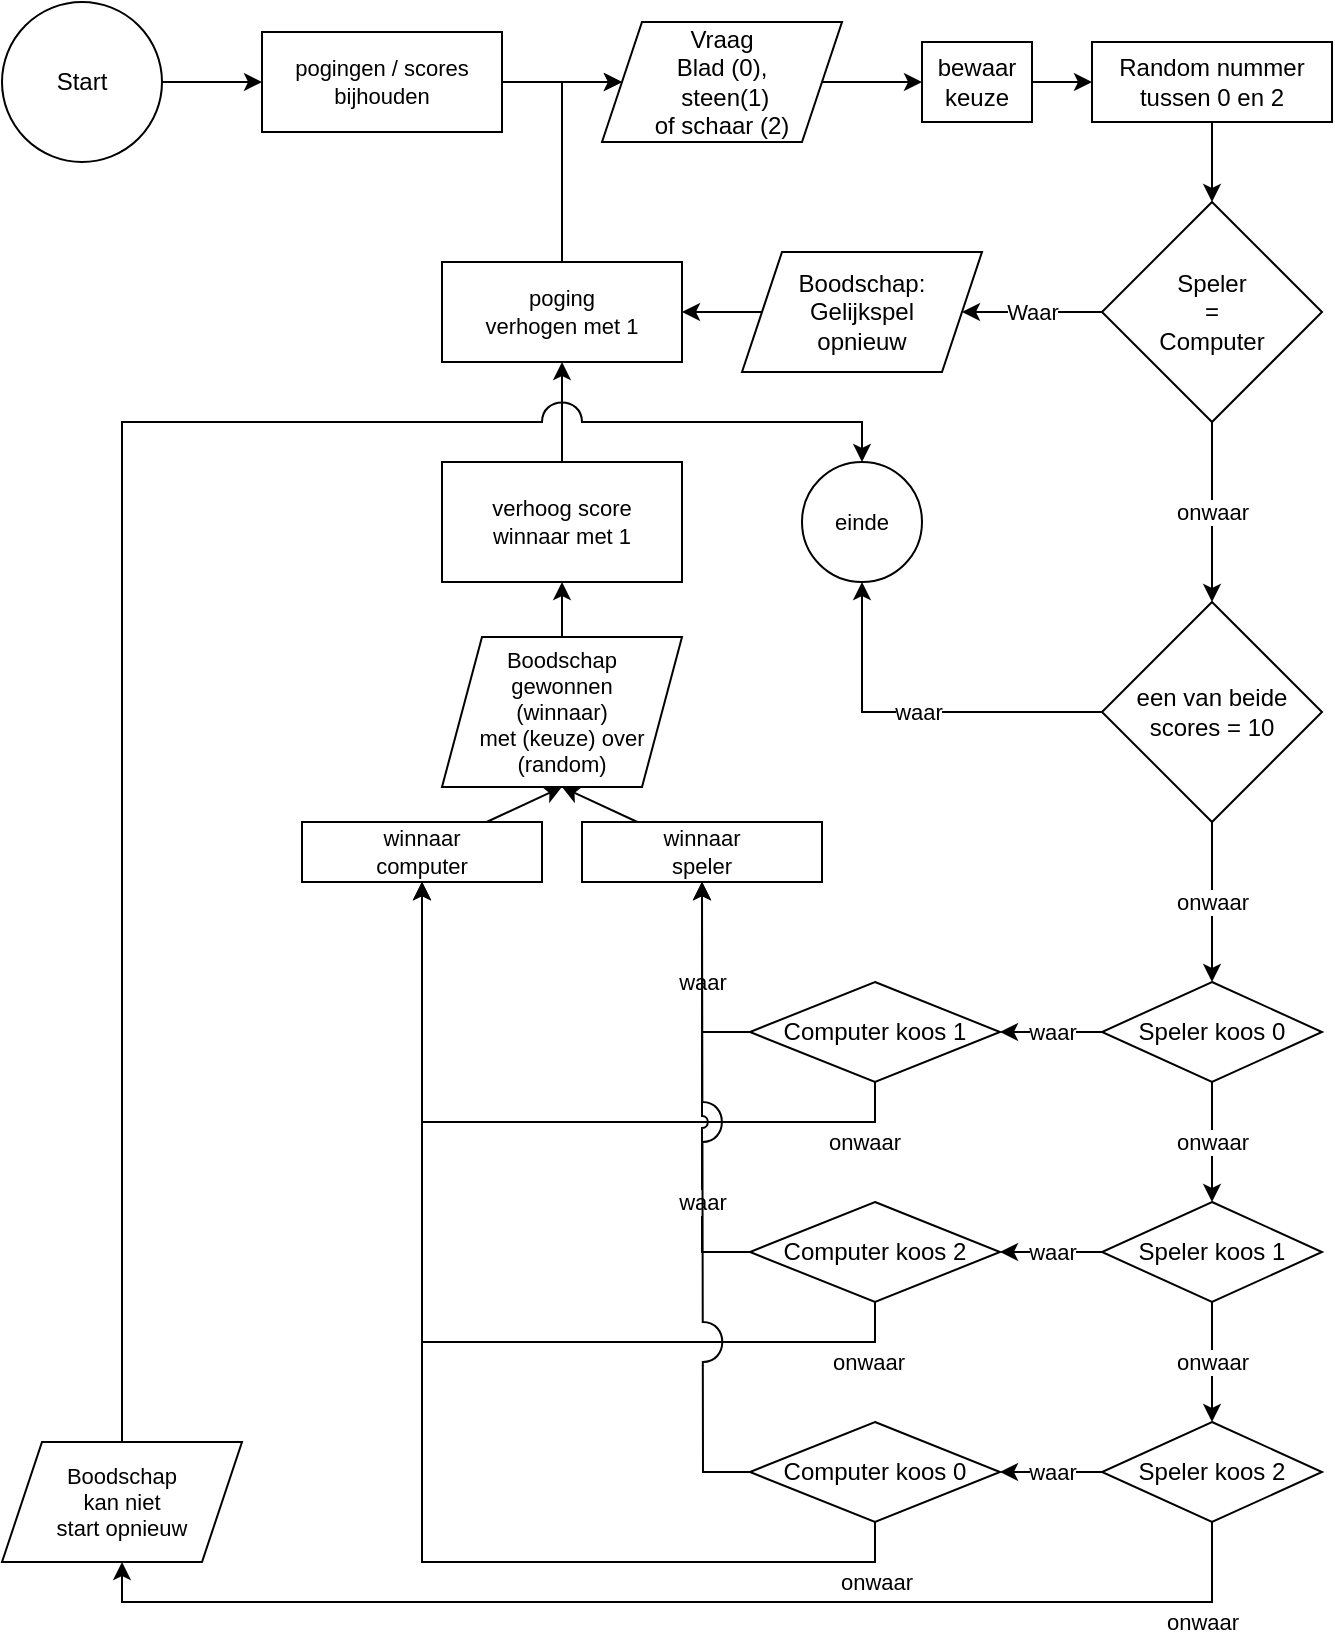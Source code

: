 <mxfile version="19.0.3" type="device"><diagram id="WJNcux7WwQ3vnO6egric" name="Pagina-1"><mxGraphModel dx="532" dy="333" grid="1" gridSize="10" guides="1" tooltips="1" connect="1" arrows="1" fold="1" page="1" pageScale="1" pageWidth="827" pageHeight="1169" math="0" shadow="0"><root><mxCell id="0"/><mxCell id="1" parent="0"/><mxCell id="qq8sWpJ0yM81TD3Gt2hJ-11" value="" style="edgeStyle=orthogonalEdgeStyle;rounded=0;orthogonalLoop=1;jettySize=auto;html=1;entryX=0;entryY=0.5;entryDx=0;entryDy=0;" edge="1" parent="1" source="qq8sWpJ0yM81TD3Gt2hJ-1" target="qq8sWpJ0yM81TD3Gt2hJ-19"><mxGeometry relative="1" as="geometry"/></mxCell><mxCell id="qq8sWpJ0yM81TD3Gt2hJ-1" value="Start" style="ellipse;whiteSpace=wrap;html=1;aspect=fixed;" vertex="1" parent="1"><mxGeometry x="40" y="20" width="80" height="80" as="geometry"/></mxCell><mxCell id="qq8sWpJ0yM81TD3Gt2hJ-9" value="" style="edgeStyle=orthogonalEdgeStyle;rounded=0;orthogonalLoop=1;jettySize=auto;html=1;entryX=0.5;entryY=0;entryDx=0;entryDy=0;exitX=0.5;exitY=1;exitDx=0;exitDy=0;" edge="1" parent="1" source="qq8sWpJ0yM81TD3Gt2hJ-2" target="qq8sWpJ0yM81TD3Gt2hJ-6"><mxGeometry relative="1" as="geometry"><mxPoint x="660" y="60.0" as="targetPoint"/></mxGeometry></mxCell><mxCell id="qq8sWpJ0yM81TD3Gt2hJ-2" value="Random nummer&lt;br&gt;tussen 0 en 2" style="rounded=0;whiteSpace=wrap;html=1;" vertex="1" parent="1"><mxGeometry x="585" y="40" width="120" height="40" as="geometry"/></mxCell><mxCell id="qq8sWpJ0yM81TD3Gt2hJ-12" value="" style="edgeStyle=orthogonalEdgeStyle;rounded=0;orthogonalLoop=1;jettySize=auto;html=1;entryX=0;entryY=0.5;entryDx=0;entryDy=0;" edge="1" parent="1" source="qq8sWpJ0yM81TD3Gt2hJ-5" target="qq8sWpJ0yM81TD3Gt2hJ-73"><mxGeometry relative="1" as="geometry"><mxPoint x="470" y="100" as="targetPoint"/></mxGeometry></mxCell><mxCell id="qq8sWpJ0yM81TD3Gt2hJ-5" value="Vraag&lt;br&gt;Blad (0),&lt;br&gt;&amp;nbsp;steen(1)&lt;br&gt;of schaar (2)" style="shape=parallelogram;perimeter=parallelogramPerimeter;whiteSpace=wrap;html=1;fixedSize=1;" vertex="1" parent="1"><mxGeometry x="340" y="30" width="120" height="60" as="geometry"/></mxCell><mxCell id="qq8sWpJ0yM81TD3Gt2hJ-18" value="Waar" style="edgeStyle=orthogonalEdgeStyle;rounded=0;orthogonalLoop=1;jettySize=auto;html=1;fontSize=11;" edge="1" parent="1" source="qq8sWpJ0yM81TD3Gt2hJ-6" target="qq8sWpJ0yM81TD3Gt2hJ-15"><mxGeometry relative="1" as="geometry"/></mxCell><mxCell id="qq8sWpJ0yM81TD3Gt2hJ-33" value="onwaar" style="edgeStyle=orthogonalEdgeStyle;rounded=0;orthogonalLoop=1;jettySize=auto;html=1;fontSize=11;" edge="1" parent="1" source="qq8sWpJ0yM81TD3Gt2hJ-6" target="qq8sWpJ0yM81TD3Gt2hJ-30"><mxGeometry relative="1" as="geometry"/></mxCell><mxCell id="qq8sWpJ0yM81TD3Gt2hJ-6" value="Speler&lt;br&gt;=&lt;br&gt;Computer" style="rhombus;whiteSpace=wrap;html=1;" vertex="1" parent="1"><mxGeometry x="590" y="120" width="110" height="110" as="geometry"/></mxCell><mxCell id="qq8sWpJ0yM81TD3Gt2hJ-22" value="" style="edgeStyle=orthogonalEdgeStyle;rounded=0;orthogonalLoop=1;jettySize=auto;html=1;fontSize=11;" edge="1" parent="1" source="qq8sWpJ0yM81TD3Gt2hJ-15" target="qq8sWpJ0yM81TD3Gt2hJ-21"><mxGeometry relative="1" as="geometry"/></mxCell><mxCell id="qq8sWpJ0yM81TD3Gt2hJ-15" value="Boodschap:&lt;br&gt;Gelijkspel&lt;br&gt;opnieuw" style="shape=parallelogram;perimeter=parallelogramPerimeter;whiteSpace=wrap;html=1;fixedSize=1;" vertex="1" parent="1"><mxGeometry x="410" y="145" width="120" height="60" as="geometry"/></mxCell><mxCell id="qq8sWpJ0yM81TD3Gt2hJ-20" value="" style="edgeStyle=orthogonalEdgeStyle;rounded=0;orthogonalLoop=1;jettySize=auto;html=1;fontSize=11;" edge="1" parent="1" source="qq8sWpJ0yM81TD3Gt2hJ-19" target="qq8sWpJ0yM81TD3Gt2hJ-5"><mxGeometry relative="1" as="geometry"/></mxCell><mxCell id="qq8sWpJ0yM81TD3Gt2hJ-19" value="pogingen / scores&lt;br&gt;bijhouden" style="rounded=0;whiteSpace=wrap;html=1;fontSize=11;" vertex="1" parent="1"><mxGeometry x="170" y="35" width="120" height="50" as="geometry"/></mxCell><mxCell id="qq8sWpJ0yM81TD3Gt2hJ-24" style="edgeStyle=orthogonalEdgeStyle;rounded=0;orthogonalLoop=1;jettySize=auto;html=1;entryX=0;entryY=0.5;entryDx=0;entryDy=0;fontSize=11;" edge="1" parent="1" source="qq8sWpJ0yM81TD3Gt2hJ-21" target="qq8sWpJ0yM81TD3Gt2hJ-5"><mxGeometry relative="1" as="geometry"><Array as="points"><mxPoint x="320" y="60"/></Array></mxGeometry></mxCell><mxCell id="qq8sWpJ0yM81TD3Gt2hJ-21" value="poging&lt;br&gt;verhogen met 1" style="rounded=0;whiteSpace=wrap;html=1;fontSize=11;" vertex="1" parent="1"><mxGeometry x="260" y="150" width="120" height="50" as="geometry"/></mxCell><mxCell id="qq8sWpJ0yM81TD3Gt2hJ-40" value="" style="edgeStyle=orthogonalEdgeStyle;rounded=0;orthogonalLoop=1;jettySize=auto;html=1;fontSize=11;" edge="1" parent="1" source="qq8sWpJ0yM81TD3Gt2hJ-28" target="qq8sWpJ0yM81TD3Gt2hJ-21"><mxGeometry relative="1" as="geometry"/></mxCell><mxCell id="qq8sWpJ0yM81TD3Gt2hJ-28" value="verhoog score &lt;br&gt;winnaar met 1" style="rounded=0;whiteSpace=wrap;html=1;fontSize=11;" vertex="1" parent="1"><mxGeometry x="260" y="250" width="120" height="60" as="geometry"/></mxCell><mxCell id="qq8sWpJ0yM81TD3Gt2hJ-32" value="waar" style="edgeStyle=orthogonalEdgeStyle;rounded=0;orthogonalLoop=1;jettySize=auto;html=1;fontSize=11;entryX=0.5;entryY=1;entryDx=0;entryDy=0;" edge="1" parent="1" source="qq8sWpJ0yM81TD3Gt2hJ-30" target="qq8sWpJ0yM81TD3Gt2hJ-31"><mxGeometry relative="1" as="geometry"/></mxCell><mxCell id="qq8sWpJ0yM81TD3Gt2hJ-42" value="onwaar" style="edgeStyle=orthogonalEdgeStyle;rounded=0;orthogonalLoop=1;jettySize=auto;html=1;fontSize=11;" edge="1" parent="1" source="qq8sWpJ0yM81TD3Gt2hJ-30" target="qq8sWpJ0yM81TD3Gt2hJ-41"><mxGeometry relative="1" as="geometry"/></mxCell><mxCell id="qq8sWpJ0yM81TD3Gt2hJ-30" value="een van beide scores = 10" style="rhombus;whiteSpace=wrap;html=1;" vertex="1" parent="1"><mxGeometry x="590" y="320" width="110" height="110" as="geometry"/></mxCell><mxCell id="qq8sWpJ0yM81TD3Gt2hJ-31" value="einde" style="ellipse;whiteSpace=wrap;html=1;aspect=fixed;fontSize=11;" vertex="1" parent="1"><mxGeometry x="440" y="250" width="60" height="60" as="geometry"/></mxCell><mxCell id="qq8sWpJ0yM81TD3Gt2hJ-39" value="" style="edgeStyle=orthogonalEdgeStyle;rounded=0;orthogonalLoop=1;jettySize=auto;html=1;fontSize=11;" edge="1" parent="1" source="qq8sWpJ0yM81TD3Gt2hJ-35" target="qq8sWpJ0yM81TD3Gt2hJ-28"><mxGeometry relative="1" as="geometry"/></mxCell><mxCell id="qq8sWpJ0yM81TD3Gt2hJ-35" value="Boodschap&lt;br&gt;gewonnen &lt;br&gt;(winnaar)&lt;br&gt;met (keuze) over (random)" style="shape=parallelogram;perimeter=parallelogramPerimeter;whiteSpace=wrap;html=1;fixedSize=1;fontSize=11;" vertex="1" parent="1"><mxGeometry x="260" y="337.5" width="120" height="75" as="geometry"/></mxCell><mxCell id="qq8sWpJ0yM81TD3Gt2hJ-46" value="onwaar" style="edgeStyle=orthogonalEdgeStyle;rounded=0;orthogonalLoop=1;jettySize=auto;html=1;fontSize=11;" edge="1" parent="1" source="qq8sWpJ0yM81TD3Gt2hJ-41" target="qq8sWpJ0yM81TD3Gt2hJ-43"><mxGeometry relative="1" as="geometry"/></mxCell><mxCell id="qq8sWpJ0yM81TD3Gt2hJ-52" value="waar" style="edgeStyle=orthogonalEdgeStyle;rounded=0;orthogonalLoop=1;jettySize=auto;html=1;fontSize=11;" edge="1" parent="1" source="qq8sWpJ0yM81TD3Gt2hJ-41" target="qq8sWpJ0yM81TD3Gt2hJ-49"><mxGeometry relative="1" as="geometry"/></mxCell><mxCell id="qq8sWpJ0yM81TD3Gt2hJ-41" value="Speler koos 0" style="rhombus;whiteSpace=wrap;html=1;" vertex="1" parent="1"><mxGeometry x="590" y="510" width="110" height="50" as="geometry"/></mxCell><mxCell id="qq8sWpJ0yM81TD3Gt2hJ-47" value="onwaar" style="edgeStyle=orthogonalEdgeStyle;rounded=0;orthogonalLoop=1;jettySize=auto;html=1;entryX=0.5;entryY=0;entryDx=0;entryDy=0;fontSize=11;" edge="1" parent="1" source="qq8sWpJ0yM81TD3Gt2hJ-43" target="qq8sWpJ0yM81TD3Gt2hJ-44"><mxGeometry relative="1" as="geometry"/></mxCell><mxCell id="qq8sWpJ0yM81TD3Gt2hJ-64" value="waar" style="edgeStyle=orthogonalEdgeStyle;rounded=0;jumpStyle=arc;jumpSize=20;orthogonalLoop=1;jettySize=auto;html=1;fontSize=11;" edge="1" parent="1" source="qq8sWpJ0yM81TD3Gt2hJ-43" target="qq8sWpJ0yM81TD3Gt2hJ-58"><mxGeometry relative="1" as="geometry"/></mxCell><mxCell id="qq8sWpJ0yM81TD3Gt2hJ-43" value="Speler koos 1" style="rhombus;whiteSpace=wrap;html=1;" vertex="1" parent="1"><mxGeometry x="590" y="620" width="110" height="50" as="geometry"/></mxCell><mxCell id="qq8sWpJ0yM81TD3Gt2hJ-65" value="waar" style="edgeStyle=orthogonalEdgeStyle;rounded=0;jumpStyle=arc;jumpSize=20;orthogonalLoop=1;jettySize=auto;html=1;fontSize=11;" edge="1" parent="1" source="qq8sWpJ0yM81TD3Gt2hJ-44" target="qq8sWpJ0yM81TD3Gt2hJ-62"><mxGeometry relative="1" as="geometry"/></mxCell><mxCell id="qq8sWpJ0yM81TD3Gt2hJ-68" value="onwaar" style="edgeStyle=orthogonalEdgeStyle;rounded=0;jumpStyle=arc;jumpSize=20;orthogonalLoop=1;jettySize=auto;html=1;entryX=0.5;entryY=1;entryDx=0;entryDy=0;fontSize=11;" edge="1" parent="1" source="qq8sWpJ0yM81TD3Gt2hJ-44" target="qq8sWpJ0yM81TD3Gt2hJ-67"><mxGeometry x="-0.851" y="10" relative="1" as="geometry"><Array as="points"><mxPoint x="645" y="820"/><mxPoint x="100" y="820"/></Array><mxPoint as="offset"/></mxGeometry></mxCell><mxCell id="qq8sWpJ0yM81TD3Gt2hJ-44" value="Speler koos 2" style="rhombus;whiteSpace=wrap;html=1;" vertex="1" parent="1"><mxGeometry x="590" y="730" width="110" height="50" as="geometry"/></mxCell><mxCell id="qq8sWpJ0yM81TD3Gt2hJ-53" value="waar" style="edgeStyle=orthogonalEdgeStyle;rounded=0;orthogonalLoop=1;jettySize=auto;html=1;fontSize=11;entryX=0.5;entryY=1;entryDx=0;entryDy=0;exitX=0;exitY=0.5;exitDx=0;exitDy=0;" edge="1" parent="1" source="qq8sWpJ0yM81TD3Gt2hJ-49" target="qq8sWpJ0yM81TD3Gt2hJ-55"><mxGeometry relative="1" as="geometry"><mxPoint x="320" y="535" as="targetPoint"/></mxGeometry></mxCell><mxCell id="qq8sWpJ0yM81TD3Gt2hJ-57" value="onwaar" style="edgeStyle=orthogonalEdgeStyle;rounded=0;orthogonalLoop=1;jettySize=auto;html=1;entryX=0.5;entryY=1;entryDx=0;entryDy=0;fontSize=11;exitX=0.5;exitY=1;exitDx=0;exitDy=0;jumpStyle=arc;jumpSize=20;" edge="1" parent="1" source="qq8sWpJ0yM81TD3Gt2hJ-49" target="qq8sWpJ0yM81TD3Gt2hJ-54"><mxGeometry x="-0.86" y="10" relative="1" as="geometry"><mxPoint as="offset"/></mxGeometry></mxCell><mxCell id="qq8sWpJ0yM81TD3Gt2hJ-49" value="Computer koos 1" style="rhombus;whiteSpace=wrap;html=1;" vertex="1" parent="1"><mxGeometry x="414" y="510" width="125" height="50" as="geometry"/></mxCell><mxCell id="qq8sWpJ0yM81TD3Gt2hJ-69" style="rounded=0;jumpStyle=arc;jumpSize=20;orthogonalLoop=1;jettySize=auto;html=1;entryX=0.5;entryY=1;entryDx=0;entryDy=0;fontSize=11;" edge="1" parent="1" source="qq8sWpJ0yM81TD3Gt2hJ-54" target="qq8sWpJ0yM81TD3Gt2hJ-35"><mxGeometry relative="1" as="geometry"/></mxCell><mxCell id="qq8sWpJ0yM81TD3Gt2hJ-54" value="winnaar&lt;br&gt;computer" style="rounded=0;whiteSpace=wrap;html=1;fontSize=11;" vertex="1" parent="1"><mxGeometry x="190" y="430" width="120" height="30" as="geometry"/></mxCell><mxCell id="qq8sWpJ0yM81TD3Gt2hJ-70" style="edgeStyle=none;rounded=0;jumpStyle=arc;jumpSize=20;orthogonalLoop=1;jettySize=auto;html=1;entryX=0.5;entryY=1;entryDx=0;entryDy=0;fontSize=11;" edge="1" parent="1" source="qq8sWpJ0yM81TD3Gt2hJ-55" target="qq8sWpJ0yM81TD3Gt2hJ-35"><mxGeometry relative="1" as="geometry"/></mxCell><mxCell id="qq8sWpJ0yM81TD3Gt2hJ-55" value="winnaar&lt;br&gt;speler" style="rounded=0;whiteSpace=wrap;html=1;fontSize=11;" vertex="1" parent="1"><mxGeometry x="330" y="430" width="120" height="30" as="geometry"/></mxCell><mxCell id="qq8sWpJ0yM81TD3Gt2hJ-60" value="waar" style="edgeStyle=orthogonalEdgeStyle;rounded=0;orthogonalLoop=1;jettySize=auto;html=1;entryX=0.5;entryY=1;entryDx=0;entryDy=0;fontSize=11;jumpStyle=arc;" edge="1" parent="1" source="qq8sWpJ0yM81TD3Gt2hJ-58" target="qq8sWpJ0yM81TD3Gt2hJ-55"><mxGeometry x="-0.53" relative="1" as="geometry"><Array as="points"><mxPoint x="390" y="645"/></Array><mxPoint as="offset"/></mxGeometry></mxCell><mxCell id="qq8sWpJ0yM81TD3Gt2hJ-61" value="onwaar" style="edgeStyle=orthogonalEdgeStyle;rounded=0;orthogonalLoop=1;jettySize=auto;html=1;entryX=0.5;entryY=1;entryDx=0;entryDy=0;fontSize=11;exitX=0.5;exitY=1;exitDx=0;exitDy=0;" edge="1" parent="1" source="qq8sWpJ0yM81TD3Gt2hJ-58" target="qq8sWpJ0yM81TD3Gt2hJ-54"><mxGeometry x="-0.899" y="10" relative="1" as="geometry"><mxPoint as="offset"/></mxGeometry></mxCell><mxCell id="qq8sWpJ0yM81TD3Gt2hJ-58" value="Computer koos 2" style="rhombus;whiteSpace=wrap;html=1;" vertex="1" parent="1"><mxGeometry x="414" y="620" width="125" height="50" as="geometry"/></mxCell><mxCell id="qq8sWpJ0yM81TD3Gt2hJ-63" value="onwaar" style="edgeStyle=orthogonalEdgeStyle;rounded=0;jumpStyle=arc;jumpSize=20;orthogonalLoop=1;jettySize=auto;html=1;fontSize=11;exitX=0.5;exitY=1;exitDx=0;exitDy=0;entryX=0.5;entryY=1;entryDx=0;entryDy=0;" edge="1" parent="1" source="qq8sWpJ0yM81TD3Gt2hJ-62" target="qq8sWpJ0yM81TD3Gt2hJ-54"><mxGeometry x="-0.921" y="11" relative="1" as="geometry"><mxPoint x="250" y="540" as="targetPoint"/><mxPoint x="3" y="-1" as="offset"/></mxGeometry></mxCell><mxCell id="qq8sWpJ0yM81TD3Gt2hJ-66" style="edgeStyle=orthogonalEdgeStyle;rounded=0;jumpStyle=arc;jumpSize=20;orthogonalLoop=1;jettySize=auto;html=1;fontSize=11;" edge="1" parent="1" source="qq8sWpJ0yM81TD3Gt2hJ-62"><mxGeometry relative="1" as="geometry"><mxPoint x="390" y="460" as="targetPoint"/></mxGeometry></mxCell><mxCell id="qq8sWpJ0yM81TD3Gt2hJ-62" value="Computer koos 0" style="rhombus;whiteSpace=wrap;html=1;" vertex="1" parent="1"><mxGeometry x="414" y="730" width="125" height="50" as="geometry"/></mxCell><mxCell id="qq8sWpJ0yM81TD3Gt2hJ-72" style="edgeStyle=orthogonalEdgeStyle;rounded=0;jumpStyle=arc;jumpSize=20;orthogonalLoop=1;jettySize=auto;html=1;entryX=0.5;entryY=0;entryDx=0;entryDy=0;fontSize=11;" edge="1" parent="1" source="qq8sWpJ0yM81TD3Gt2hJ-67" target="qq8sWpJ0yM81TD3Gt2hJ-31"><mxGeometry relative="1" as="geometry"><Array as="points"><mxPoint x="100" y="230"/><mxPoint x="470" y="230"/></Array></mxGeometry></mxCell><mxCell id="qq8sWpJ0yM81TD3Gt2hJ-67" value="Boodschap&lt;br&gt;kan niet&lt;br&gt;start opnieuw" style="shape=parallelogram;perimeter=parallelogramPerimeter;whiteSpace=wrap;html=1;fixedSize=1;fontSize=11;" vertex="1" parent="1"><mxGeometry x="40" y="740" width="120" height="60" as="geometry"/></mxCell><mxCell id="qq8sWpJ0yM81TD3Gt2hJ-74" value="" style="edgeStyle=orthogonalEdgeStyle;rounded=0;jumpStyle=arc;jumpSize=20;orthogonalLoop=1;jettySize=auto;html=1;fontSize=11;" edge="1" parent="1" source="qq8sWpJ0yM81TD3Gt2hJ-73" target="qq8sWpJ0yM81TD3Gt2hJ-2"><mxGeometry relative="1" as="geometry"/></mxCell><mxCell id="qq8sWpJ0yM81TD3Gt2hJ-73" value="bewaar&lt;br&gt;keuze" style="rounded=0;whiteSpace=wrap;html=1;" vertex="1" parent="1"><mxGeometry x="500" y="40" width="55" height="40" as="geometry"/></mxCell></root></mxGraphModel></diagram></mxfile>